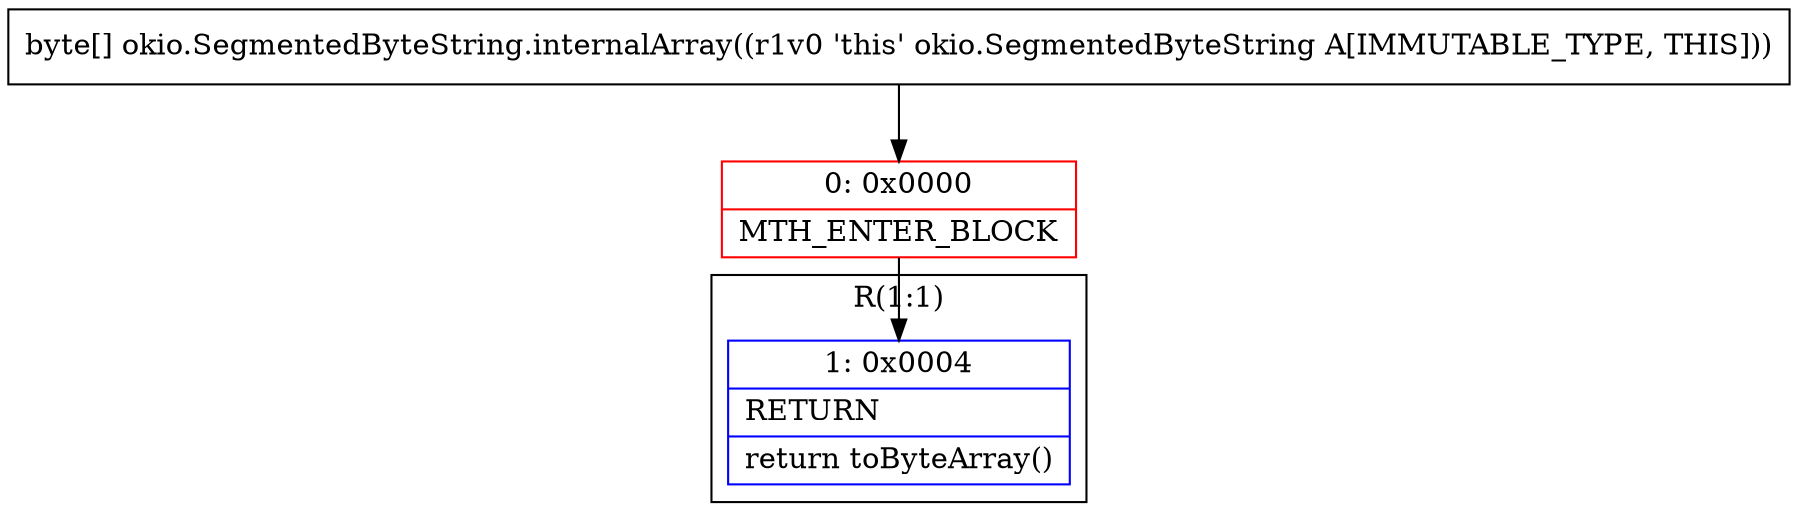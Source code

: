 digraph "CFG forokio.SegmentedByteString.internalArray()[B" {
subgraph cluster_Region_659903281 {
label = "R(1:1)";
node [shape=record,color=blue];
Node_1 [shape=record,label="{1\:\ 0x0004|RETURN\l|return toByteArray()\l}"];
}
Node_0 [shape=record,color=red,label="{0\:\ 0x0000|MTH_ENTER_BLOCK\l}"];
MethodNode[shape=record,label="{byte[] okio.SegmentedByteString.internalArray((r1v0 'this' okio.SegmentedByteString A[IMMUTABLE_TYPE, THIS])) }"];
MethodNode -> Node_0;
Node_0 -> Node_1;
}

